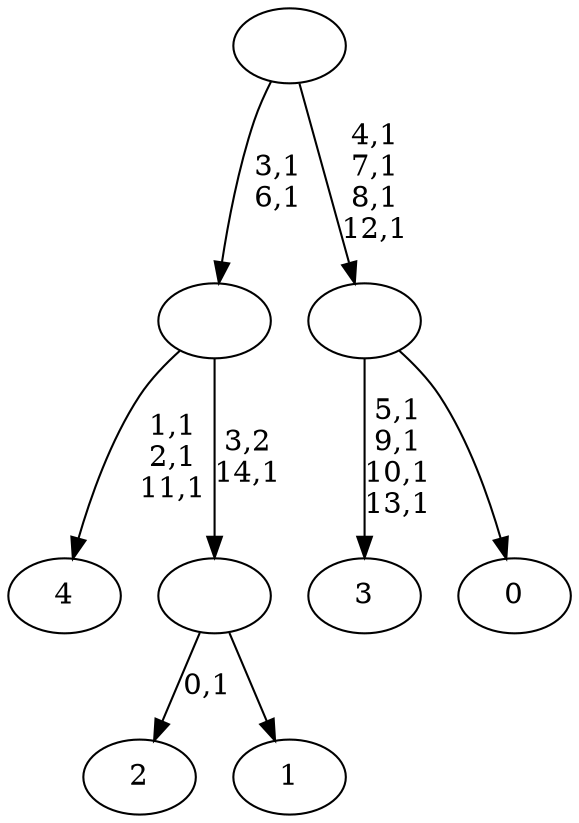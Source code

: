 digraph T {
	20 [label="4"]
	16 [label="3"]
	11 [label="2"]
	9 [label="1"]
	8 [label=""]
	7 [label=""]
	5 [label="0"]
	4 [label=""]
	0 [label=""]
	8 -> 11 [label="0,1"]
	8 -> 9 [label=""]
	7 -> 20 [label="1,1\n2,1\n11,1"]
	7 -> 8 [label="3,2\n14,1"]
	4 -> 16 [label="5,1\n9,1\n10,1\n13,1"]
	4 -> 5 [label=""]
	0 -> 4 [label="4,1\n7,1\n8,1\n12,1"]
	0 -> 7 [label="3,1\n6,1"]
}
